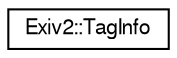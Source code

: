 digraph "Graphical Class Hierarchy"
{
  edge [fontname="FreeSans",fontsize="10",labelfontname="FreeSans",labelfontsize="10"];
  node [fontname="FreeSans",fontsize="10",shape=record];
  rankdir="LR";
  Node1 [label="Exiv2::TagInfo",height=0.2,width=0.4,color="black", fillcolor="white", style="filled",URL="$structExiv2_1_1TagInfo.html",tooltip="Tag information. "];
}
